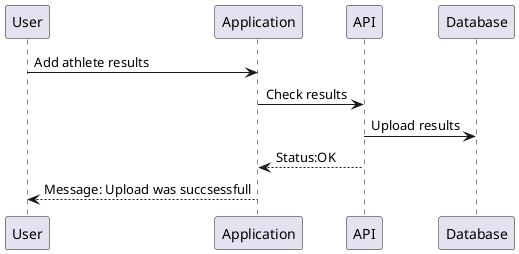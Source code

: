 @startuml
User -> Application: Add athlete results
Application -> API: Check results
API -> Database: Upload results
API --> Application: Status:OK
Application --> User: Message: Upload was succsessfull
@enduml
